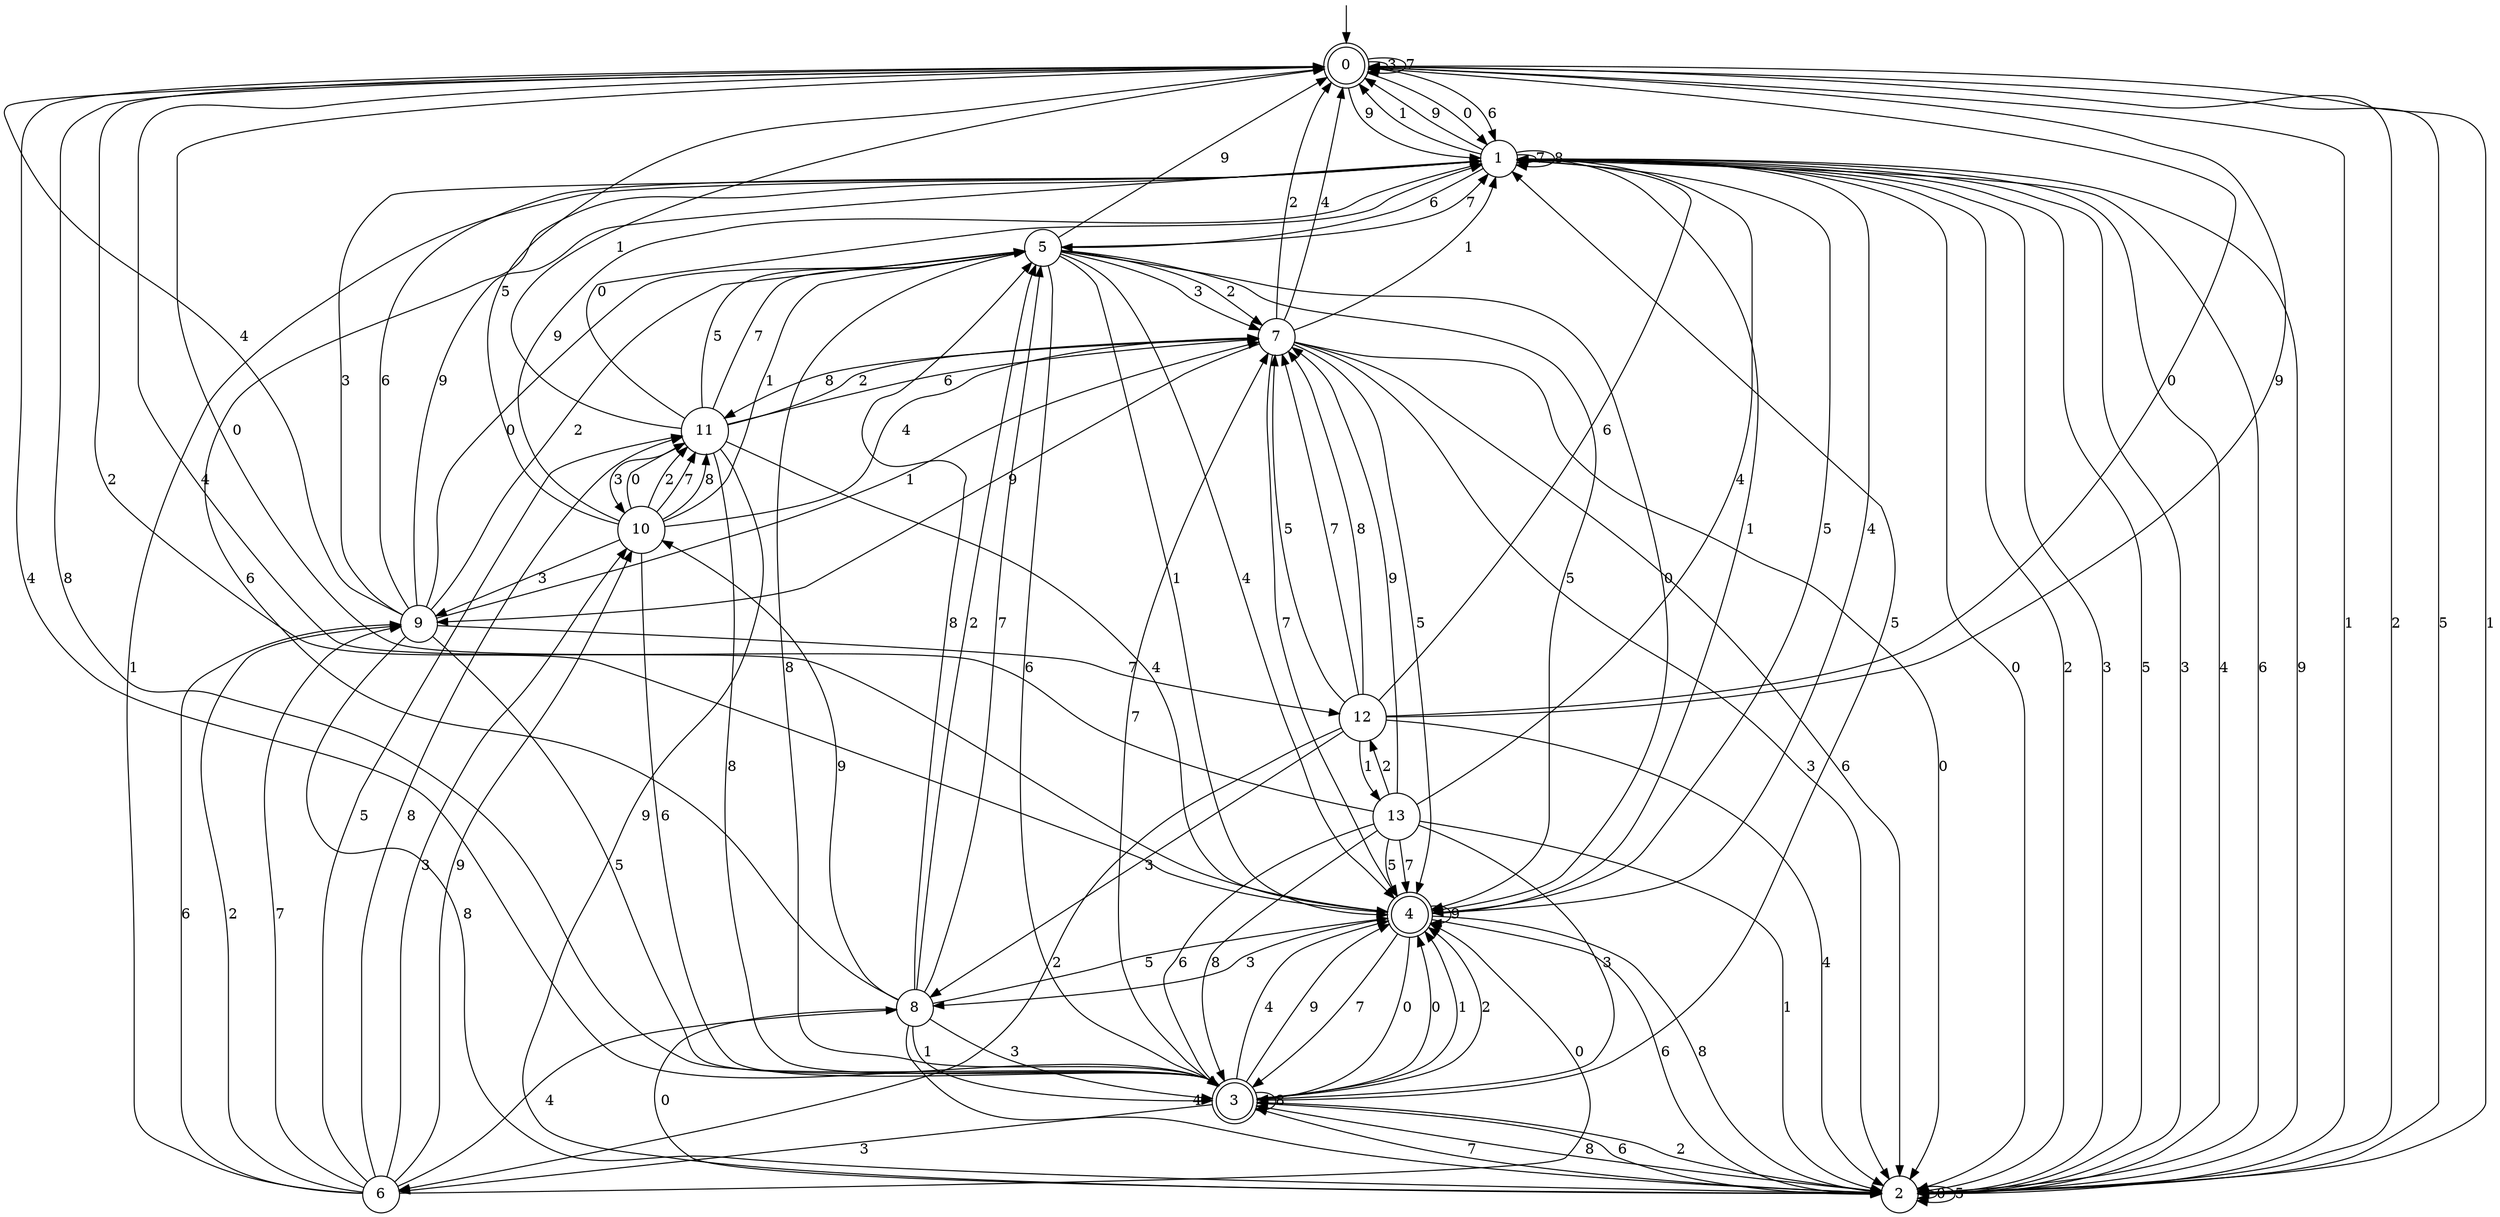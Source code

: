 digraph g {

	s0 [shape="doublecircle" label="0"];
	s1 [shape="circle" label="1"];
	s2 [shape="circle" label="2"];
	s3 [shape="doublecircle" label="3"];
	s4 [shape="doublecircle" label="4"];
	s5 [shape="circle" label="5"];
	s6 [shape="circle" label="6"];
	s7 [shape="circle" label="7"];
	s8 [shape="circle" label="8"];
	s9 [shape="circle" label="9"];
	s10 [shape="circle" label="10"];
	s11 [shape="circle" label="11"];
	s12 [shape="circle" label="12"];
	s13 [shape="circle" label="13"];
	s0 -> s1 [label="0"];
	s0 -> s2 [label="1"];
	s0 -> s2 [label="2"];
	s0 -> s0 [label="3"];
	s0 -> s3 [label="4"];
	s0 -> s2 [label="5"];
	s0 -> s1 [label="6"];
	s0 -> s0 [label="7"];
	s0 -> s3 [label="8"];
	s0 -> s1 [label="9"];
	s1 -> s2 [label="0"];
	s1 -> s0 [label="1"];
	s1 -> s2 [label="2"];
	s1 -> s2 [label="3"];
	s1 -> s4 [label="4"];
	s1 -> s2 [label="5"];
	s1 -> s5 [label="6"];
	s1 -> s1 [label="7"];
	s1 -> s1 [label="8"];
	s1 -> s0 [label="9"];
	s2 -> s2 [label="0"];
	s2 -> s0 [label="1"];
	s2 -> s3 [label="2"];
	s2 -> s1 [label="3"];
	s2 -> s1 [label="4"];
	s2 -> s2 [label="5"];
	s2 -> s1 [label="6"];
	s2 -> s3 [label="7"];
	s2 -> s3 [label="8"];
	s2 -> s1 [label="9"];
	s3 -> s4 [label="0"];
	s3 -> s4 [label="1"];
	s3 -> s4 [label="2"];
	s3 -> s6 [label="3"];
	s3 -> s4 [label="4"];
	s3 -> s1 [label="5"];
	s3 -> s2 [label="6"];
	s3 -> s7 [label="7"];
	s3 -> s3 [label="8"];
	s3 -> s4 [label="9"];
	s4 -> s3 [label="0"];
	s4 -> s1 [label="1"];
	s4 -> s0 [label="2"];
	s4 -> s8 [label="3"];
	s4 -> s0 [label="4"];
	s4 -> s1 [label="5"];
	s4 -> s2 [label="6"];
	s4 -> s3 [label="7"];
	s4 -> s2 [label="8"];
	s4 -> s4 [label="9"];
	s5 -> s4 [label="0"];
	s5 -> s4 [label="1"];
	s5 -> s7 [label="2"];
	s5 -> s7 [label="3"];
	s5 -> s4 [label="4"];
	s5 -> s4 [label="5"];
	s5 -> s3 [label="6"];
	s5 -> s1 [label="7"];
	s5 -> s3 [label="8"];
	s5 -> s0 [label="9"];
	s6 -> s4 [label="0"];
	s6 -> s1 [label="1"];
	s6 -> s9 [label="2"];
	s6 -> s10 [label="3"];
	s6 -> s8 [label="4"];
	s6 -> s11 [label="5"];
	s6 -> s9 [label="6"];
	s6 -> s9 [label="7"];
	s6 -> s11 [label="8"];
	s6 -> s10 [label="9"];
	s7 -> s2 [label="0"];
	s7 -> s1 [label="1"];
	s7 -> s0 [label="2"];
	s7 -> s2 [label="3"];
	s7 -> s0 [label="4"];
	s7 -> s4 [label="5"];
	s7 -> s2 [label="6"];
	s7 -> s4 [label="7"];
	s7 -> s11 [label="8"];
	s7 -> s9 [label="9"];
	s8 -> s2 [label="0"];
	s8 -> s3 [label="1"];
	s8 -> s5 [label="2"];
	s8 -> s3 [label="3"];
	s8 -> s2 [label="4"];
	s8 -> s4 [label="5"];
	s8 -> s1 [label="6"];
	s8 -> s5 [label="7"];
	s8 -> s5 [label="8"];
	s8 -> s10 [label="9"];
	s9 -> s5 [label="0"];
	s9 -> s7 [label="1"];
	s9 -> s5 [label="2"];
	s9 -> s1 [label="3"];
	s9 -> s0 [label="4"];
	s9 -> s3 [label="5"];
	s9 -> s1 [label="6"];
	s9 -> s12 [label="7"];
	s9 -> s2 [label="8"];
	s9 -> s1 [label="9"];
	s10 -> s11 [label="0"];
	s10 -> s5 [label="1"];
	s10 -> s11 [label="2"];
	s10 -> s9 [label="3"];
	s10 -> s7 [label="4"];
	s10 -> s0 [label="5"];
	s10 -> s3 [label="6"];
	s10 -> s11 [label="7"];
	s10 -> s11 [label="8"];
	s10 -> s1 [label="9"];
	s11 -> s1 [label="0"];
	s11 -> s0 [label="1"];
	s11 -> s7 [label="2"];
	s11 -> s10 [label="3"];
	s11 -> s4 [label="4"];
	s11 -> s5 [label="5"];
	s11 -> s7 [label="6"];
	s11 -> s5 [label="7"];
	s11 -> s3 [label="8"];
	s11 -> s2 [label="9"];
	s12 -> s0 [label="0"];
	s12 -> s13 [label="1"];
	s12 -> s6 [label="2"];
	s12 -> s8 [label="3"];
	s12 -> s2 [label="4"];
	s12 -> s7 [label="5"];
	s12 -> s1 [label="6"];
	s12 -> s7 [label="7"];
	s12 -> s7 [label="8"];
	s12 -> s0 [label="9"];
	s13 -> s0 [label="0"];
	s13 -> s2 [label="1"];
	s13 -> s12 [label="2"];
	s13 -> s3 [label="3"];
	s13 -> s1 [label="4"];
	s13 -> s4 [label="5"];
	s13 -> s3 [label="6"];
	s13 -> s4 [label="7"];
	s13 -> s3 [label="8"];
	s13 -> s7 [label="9"];

__start0 [label="" shape="none" width="0" height="0"];
__start0 -> s0;

}
